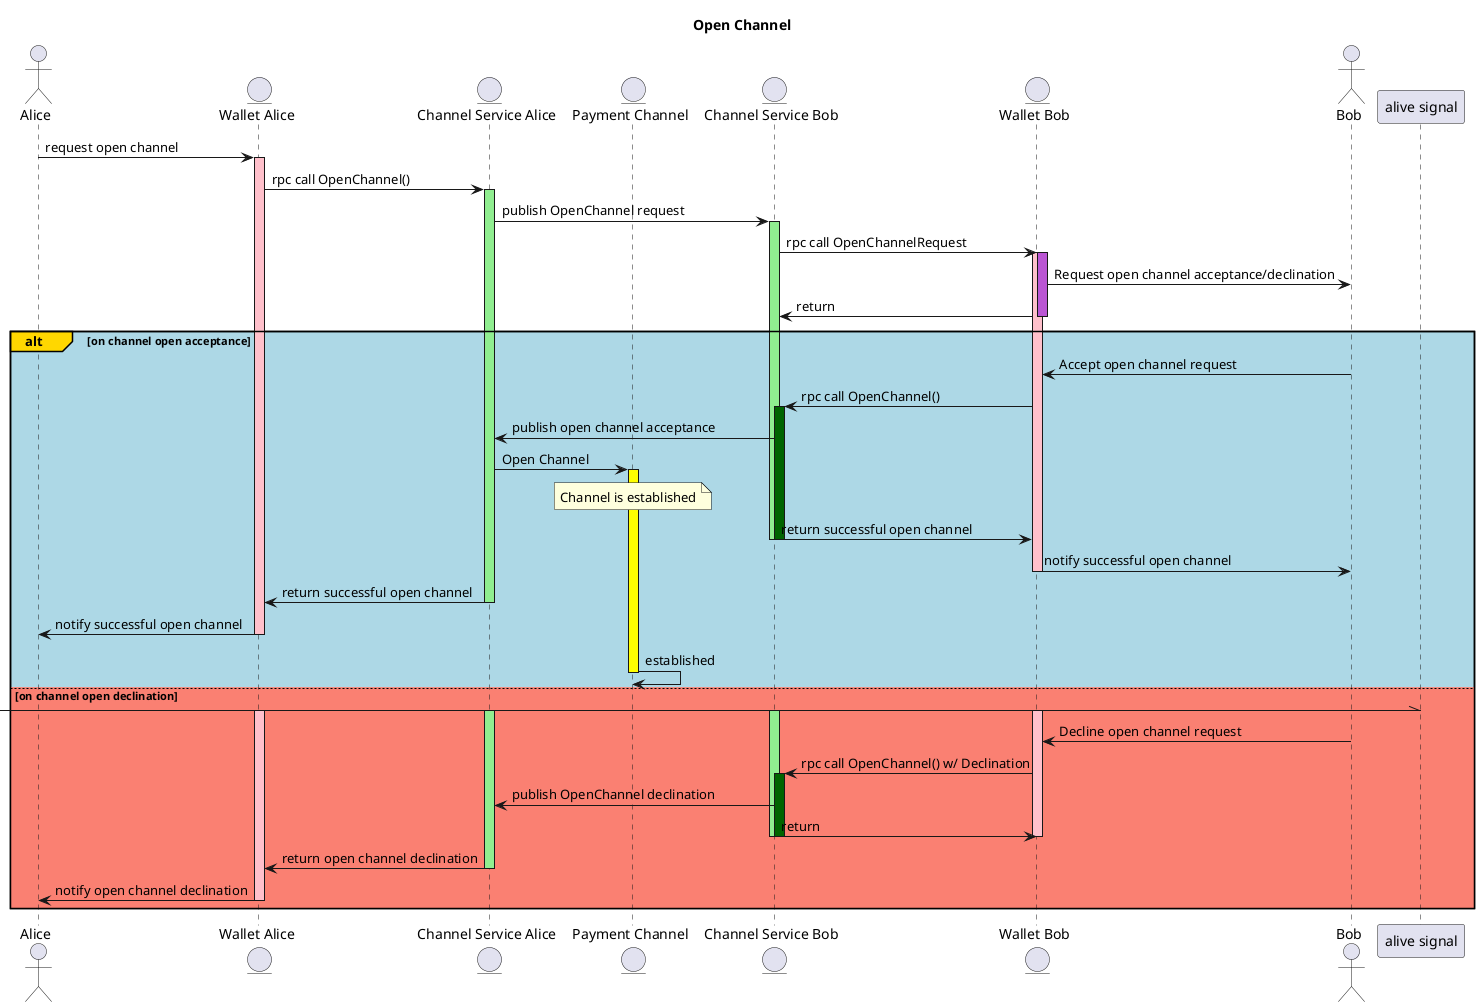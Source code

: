 @startuml
actor Alice as A
entity "Wallet Alice" as WA
entity "Channel Service Alice" as CSA
entity "Payment Channel" as PC
entity "Channel Service Bob" as CSB
entity "Wallet Bob" as WB
actor Bob as B

title Open Channel

A -> WA : request open channel
activate WA #pink
WA -> CSA : rpc call OpenChannel()
activate CSA #lightgreen
CSA -> CSB : publish OpenChannel request
activate CSB #lightgreen
CSB -> WB : rpc call OpenChannelRequest
activate WB #pink
activate WB #mediumorchid
WB -> B : Request open channel acceptance/declination
WB -> CSB : return
deactivate WB
alt#gold #lightblue on channel open acceptance
  B -> WB : Accept open channel request
  WB -> CSB : rpc call OpenChannel()
  activate CSB #darkgreen
  CSB -> CSA : publish open channel acceptance
  CSA -> PC : Open Channel
  activate PC #yellow
  note over PC: Channel is established
  CSB -> WB : return successful open channel
  deactivate CSB
  deactivate CSB
  WB -> B : notify successful open channel
  deactivate WB
  CSA -> WA : return successful open channel
  deactivate CSA
  WA -> A : notify successful open channel
  deactivate WA
  PC -> PC : established
  deactivate PC
else #salmon on channel open declination
  [-\\ "alive signal"
  activate CSA #lightgreen
  activate CSB #lightgreen
  activate WB #pink
  activate WA #pink
  B -> WB : Decline open channel request
  WB -> CSB : rpc call OpenChannel() w/ Declination
  activate CSB #darkgreen
  CSB -> CSA : publish OpenChannel declination
  CSB -> WB : return
  deactivate CSB
  deactivate CSB
  deactivate WB
  CSA -> WA : return open channel declination
  deactivate CSA
  WA -> A : notify open channel declination
  deactivate WA
end

@enduml
